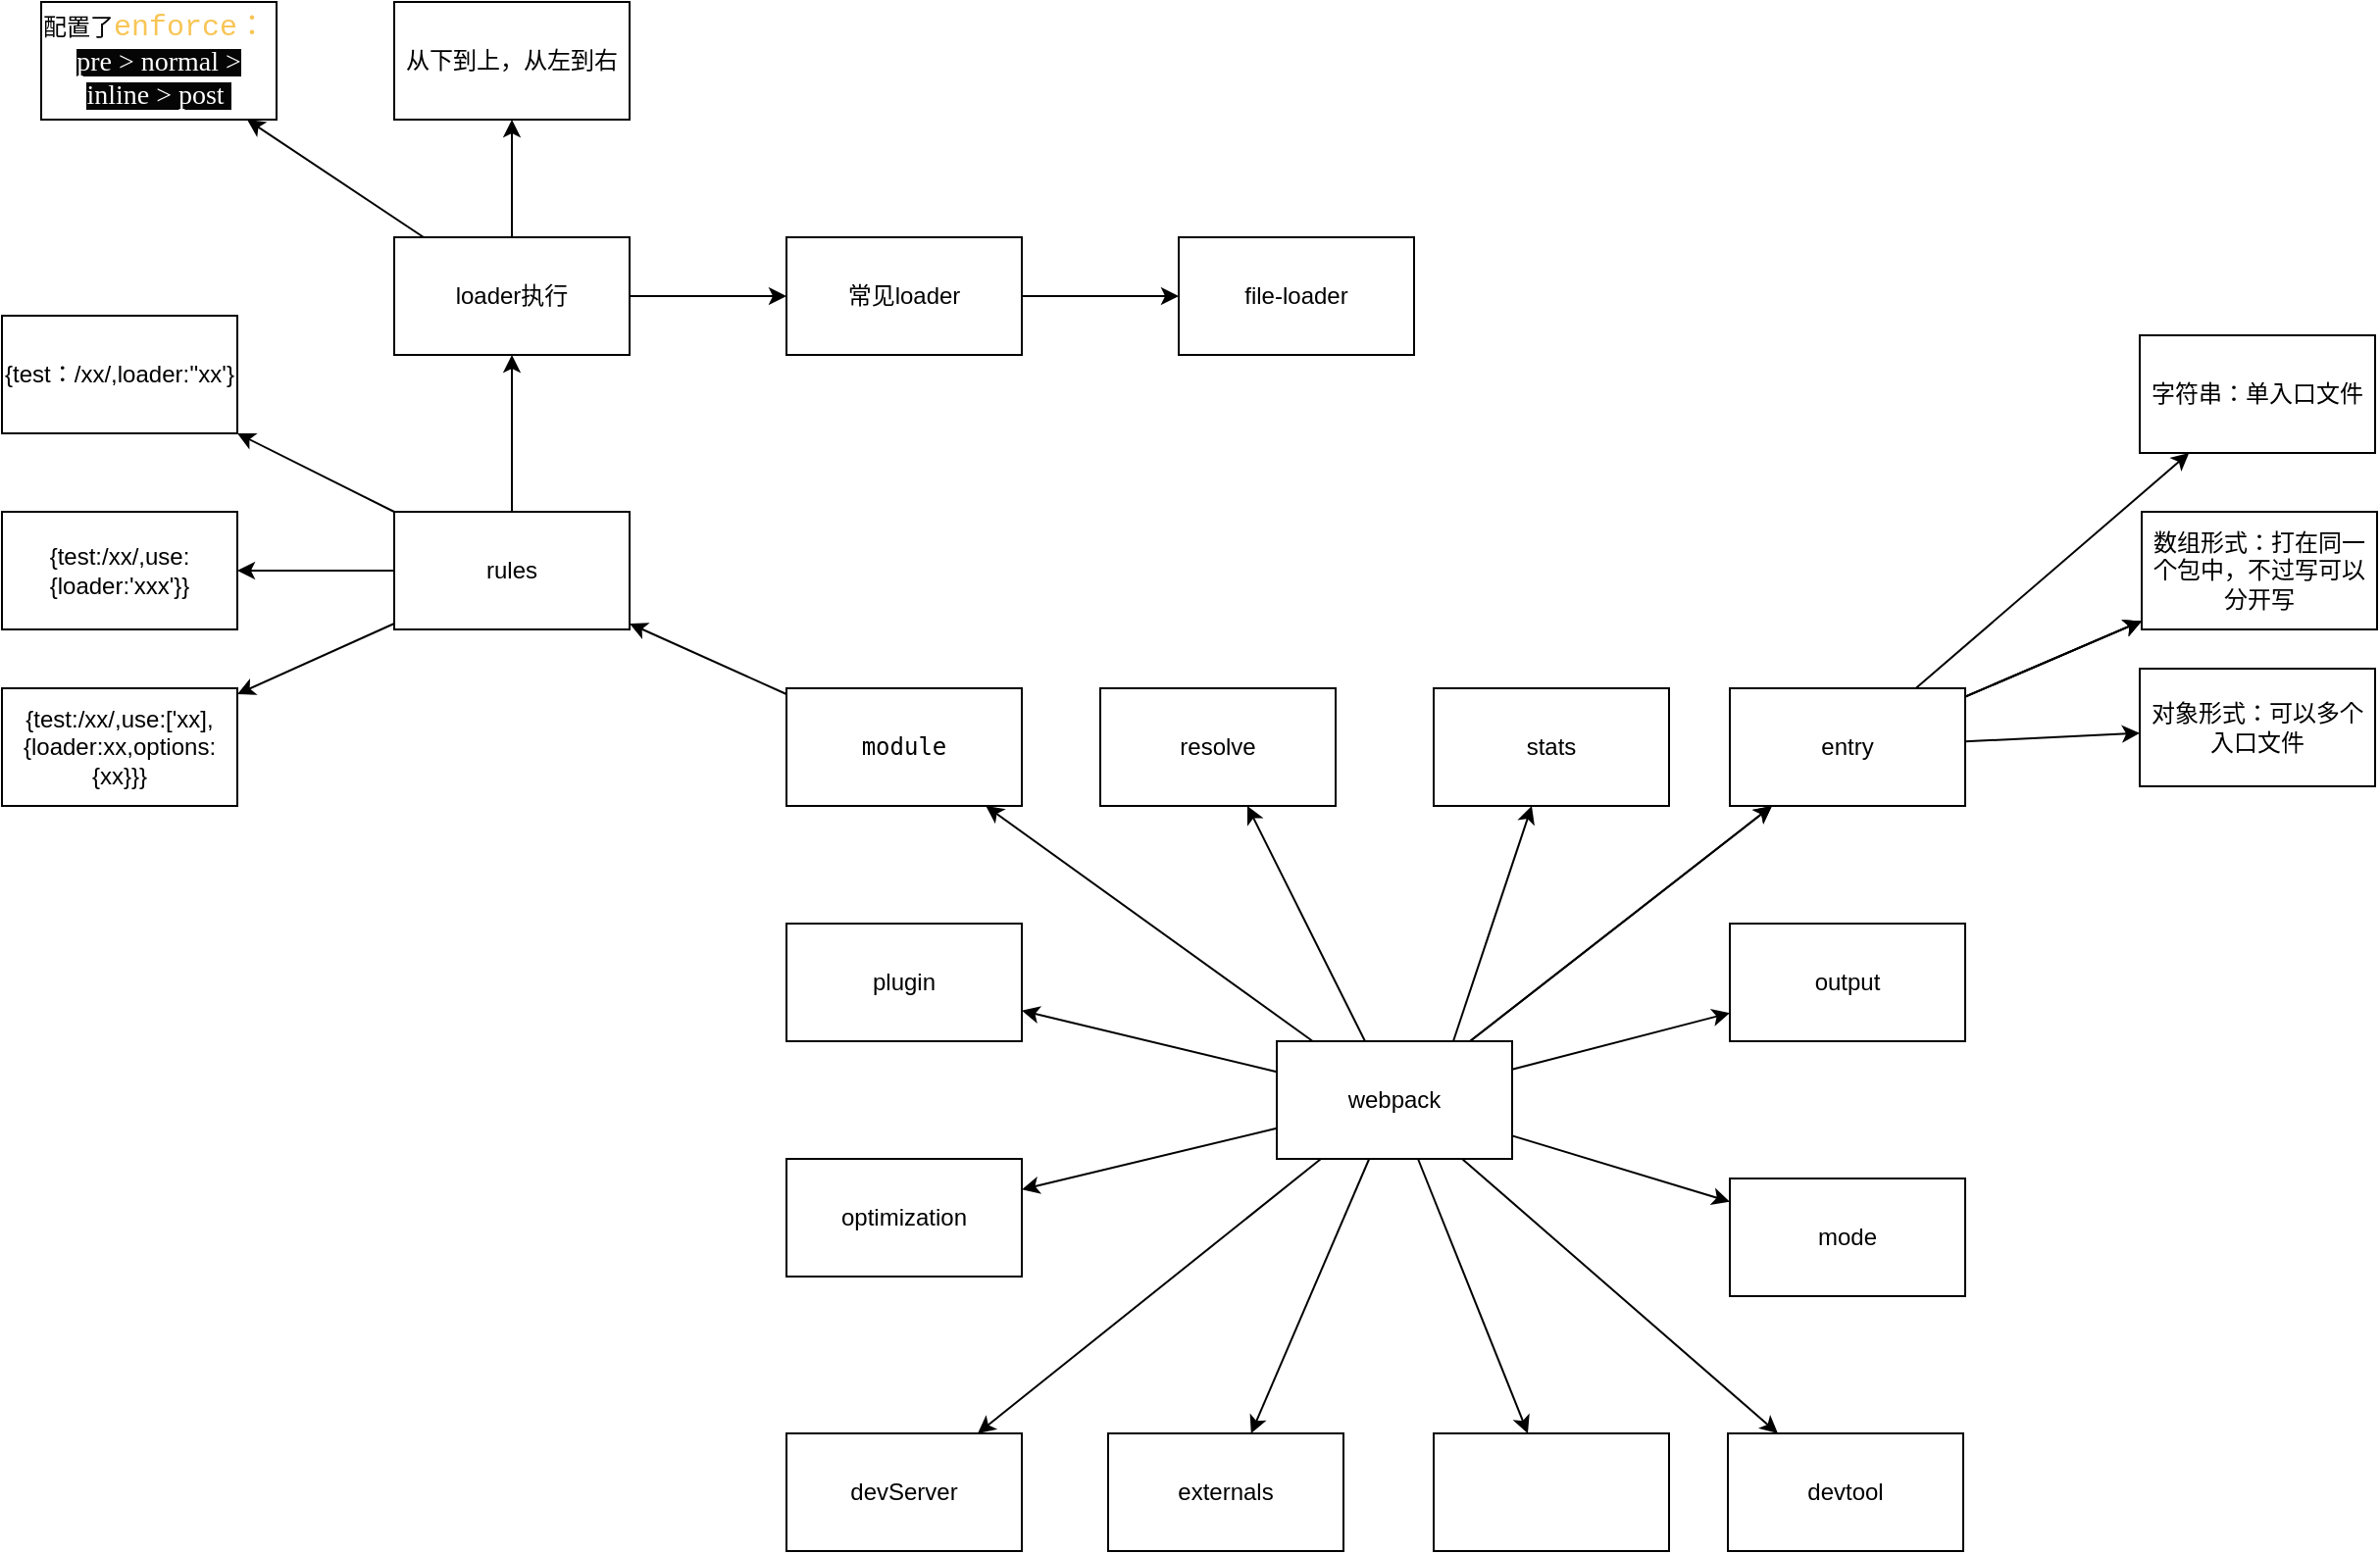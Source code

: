 <mxfile>
    <diagram id="EsiHw4e5EdXbRV0OpbbH" name="第 1 页">
        <mxGraphModel dx="1559" dy="1630" grid="1" gridSize="10" guides="1" tooltips="1" connect="1" arrows="1" fold="1" page="1" pageScale="1" pageWidth="827" pageHeight="1169" math="0" shadow="0">
            <root>
                <mxCell id="0"/>
                <mxCell id="1" parent="0"/>
                <mxCell id="4" value="" style="edgeStyle=none;html=1;" parent="1" source="2" target="3" edge="1">
                    <mxGeometry relative="1" as="geometry"/>
                </mxCell>
                <mxCell id="5" value="" style="edgeStyle=none;html=1;" parent="1" source="2" target="3" edge="1">
                    <mxGeometry relative="1" as="geometry"/>
                </mxCell>
                <mxCell id="7" value="" style="edgeStyle=none;html=1;" parent="1" source="2" target="6" edge="1">
                    <mxGeometry relative="1" as="geometry"/>
                </mxCell>
                <mxCell id="9" value="" style="edgeStyle=none;html=1;" parent="1" source="2" target="8" edge="1">
                    <mxGeometry relative="1" as="geometry"/>
                </mxCell>
                <mxCell id="11" value="" style="edgeStyle=none;html=1;" parent="1" source="2" target="10" edge="1">
                    <mxGeometry relative="1" as="geometry"/>
                </mxCell>
                <mxCell id="13" value="" style="edgeStyle=none;html=1;" parent="1" source="2" target="12" edge="1">
                    <mxGeometry relative="1" as="geometry"/>
                </mxCell>
                <mxCell id="15" value="" style="edgeStyle=none;html=1;" parent="1" source="2" target="14" edge="1">
                    <mxGeometry relative="1" as="geometry"/>
                </mxCell>
                <mxCell id="17" value="" style="edgeStyle=none;html=1;" parent="1" source="2" target="16" edge="1">
                    <mxGeometry relative="1" as="geometry"/>
                </mxCell>
                <mxCell id="19" value="" style="edgeStyle=none;html=1;" parent="1" source="2" target="18" edge="1">
                    <mxGeometry relative="1" as="geometry"/>
                </mxCell>
                <mxCell id="21" value="" style="edgeStyle=none;html=1;" parent="1" source="2" target="20" edge="1">
                    <mxGeometry relative="1" as="geometry"/>
                </mxCell>
                <mxCell id="23" value="" style="edgeStyle=none;html=1;" parent="1" source="2" target="22" edge="1">
                    <mxGeometry relative="1" as="geometry"/>
                </mxCell>
                <mxCell id="33" style="edgeStyle=none;html=1;exitX=0.75;exitY=0;exitDx=0;exitDy=0;" parent="1" source="2" target="34" edge="1">
                    <mxGeometry relative="1" as="geometry">
                        <mxPoint x="480" y="130" as="targetPoint"/>
                    </mxGeometry>
                </mxCell>
                <mxCell id="36" value="" style="edgeStyle=none;html=1;" parent="1" source="2" target="35" edge="1">
                    <mxGeometry relative="1" as="geometry"/>
                </mxCell>
                <mxCell id="2" value="webpack&lt;br&gt;" style="rounded=0;whiteSpace=wrap;html=1;" parent="1" vertex="1">
                    <mxGeometry x="380" y="240" width="120" height="60" as="geometry"/>
                </mxCell>
                <mxCell id="25" value="" style="edgeStyle=none;html=1;" parent="1" source="3" target="24" edge="1">
                    <mxGeometry relative="1" as="geometry"/>
                </mxCell>
                <mxCell id="27" value="" style="edgeStyle=none;html=1;" parent="1" source="3" target="26" edge="1">
                    <mxGeometry relative="1" as="geometry"/>
                </mxCell>
                <mxCell id="29" value="" style="edgeStyle=none;html=1;" parent="1" source="3" target="26" edge="1">
                    <mxGeometry relative="1" as="geometry"/>
                </mxCell>
                <mxCell id="30" value="" style="edgeStyle=none;html=1;" parent="1" source="3" target="26" edge="1">
                    <mxGeometry relative="1" as="geometry"/>
                </mxCell>
                <mxCell id="32" value="" style="edgeStyle=none;html=1;" parent="1" source="3" target="31" edge="1">
                    <mxGeometry relative="1" as="geometry"/>
                </mxCell>
                <mxCell id="3" value="entry&lt;br&gt;" style="whiteSpace=wrap;html=1;rounded=0;" parent="1" vertex="1">
                    <mxGeometry x="611" y="60" width="120" height="60" as="geometry"/>
                </mxCell>
                <mxCell id="6" value="output" style="whiteSpace=wrap;html=1;rounded=0;" parent="1" vertex="1">
                    <mxGeometry x="611" y="180" width="120" height="60" as="geometry"/>
                </mxCell>
                <mxCell id="8" value="mode&lt;br&gt;" style="whiteSpace=wrap;html=1;rounded=0;" parent="1" vertex="1">
                    <mxGeometry x="611" y="310" width="120" height="60" as="geometry"/>
                </mxCell>
                <mxCell id="38" value="" style="edgeStyle=none;html=1;" parent="1" source="10" target="37" edge="1">
                    <mxGeometry relative="1" as="geometry"/>
                </mxCell>
                <mxCell id="10" value="&lt;pre style=&quot;padding: 1.25rem 1.5rem; background: transparent; text-align: left; word-break: normal; overflow-wrap: normal; line-height: 1.4; tab-size: 4; hyphens: none; overflow: auto; border-radius: 6px; z-index: 1; position: relative; margin-top: 0px !important; margin-bottom: 0px !important;&quot; class=&quot;language-js code-copy-added&quot;&gt;module&lt;/pre&gt;" style="whiteSpace=wrap;html=1;rounded=0;" parent="1" vertex="1">
                    <mxGeometry x="130" y="60" width="120" height="60" as="geometry"/>
                </mxCell>
                <mxCell id="12" value="plugin&lt;br&gt;" style="whiteSpace=wrap;html=1;rounded=0;" parent="1" vertex="1">
                    <mxGeometry x="130" y="180" width="120" height="60" as="geometry"/>
                </mxCell>
                <mxCell id="14" value="optimization" style="whiteSpace=wrap;html=1;rounded=0;" parent="1" vertex="1">
                    <mxGeometry x="130" y="300" width="120" height="60" as="geometry"/>
                </mxCell>
                <mxCell id="16" value="devServer" style="whiteSpace=wrap;html=1;rounded=0;" parent="1" vertex="1">
                    <mxGeometry x="130" y="440" width="120" height="60" as="geometry"/>
                </mxCell>
                <mxCell id="18" value="devtool" style="whiteSpace=wrap;html=1;rounded=0;" parent="1" vertex="1">
                    <mxGeometry x="610" y="440" width="120" height="60" as="geometry"/>
                </mxCell>
                <mxCell id="20" value="resolve" style="whiteSpace=wrap;html=1;rounded=0;" parent="1" vertex="1">
                    <mxGeometry x="290" y="60" width="120" height="60" as="geometry"/>
                </mxCell>
                <mxCell id="22" value="externals" style="whiteSpace=wrap;html=1;rounded=0;" parent="1" vertex="1">
                    <mxGeometry x="294" y="440" width="120" height="60" as="geometry"/>
                </mxCell>
                <mxCell id="24" value="字符串：单入口文件" style="whiteSpace=wrap;html=1;rounded=0;" parent="1" vertex="1">
                    <mxGeometry x="820" y="-120" width="120" height="60" as="geometry"/>
                </mxCell>
                <mxCell id="26" value="数组形式：打在同一个包中，不过写可以分开写" style="whiteSpace=wrap;html=1;rounded=0;" parent="1" vertex="1">
                    <mxGeometry x="821" y="-30" width="120" height="60" as="geometry"/>
                </mxCell>
                <mxCell id="31" value="对象形式：可以多个入口文件" style="whiteSpace=wrap;html=1;rounded=0;" parent="1" vertex="1">
                    <mxGeometry x="820" y="50" width="120" height="60" as="geometry"/>
                </mxCell>
                <mxCell id="34" value="stats" style="rounded=0;whiteSpace=wrap;html=1;" parent="1" vertex="1">
                    <mxGeometry x="460" y="60" width="120" height="60" as="geometry"/>
                </mxCell>
                <mxCell id="35" value="" style="whiteSpace=wrap;html=1;rounded=0;" parent="1" vertex="1">
                    <mxGeometry x="460" y="440" width="120" height="60" as="geometry"/>
                </mxCell>
                <mxCell id="40" value="" style="edgeStyle=none;html=1;" parent="1" source="37" target="39" edge="1">
                    <mxGeometry relative="1" as="geometry"/>
                </mxCell>
                <mxCell id="42" value="" style="edgeStyle=none;html=1;" parent="1" source="37" target="41" edge="1">
                    <mxGeometry relative="1" as="geometry"/>
                </mxCell>
                <mxCell id="45" style="edgeStyle=none;html=1;" parent="1" source="37" target="46" edge="1">
                    <mxGeometry relative="1" as="geometry">
                        <mxPoint x="-130" y="70" as="targetPoint"/>
                    </mxGeometry>
                </mxCell>
                <mxCell id="48" value="" style="edgeStyle=none;html=1;" parent="1" source="37" edge="1">
                    <mxGeometry relative="1" as="geometry">
                        <mxPoint x="-10" y="-110" as="targetPoint"/>
                    </mxGeometry>
                </mxCell>
                <mxCell id="37" value="rules" style="whiteSpace=wrap;html=1;rounded=0;" parent="1" vertex="1">
                    <mxGeometry x="-70" y="-30" width="120" height="60" as="geometry"/>
                </mxCell>
                <mxCell id="39" value="{test：/xx/,loader:''xx'}" style="whiteSpace=wrap;html=1;rounded=0;" parent="1" vertex="1">
                    <mxGeometry x="-270" y="-130" width="120" height="60" as="geometry"/>
                </mxCell>
                <mxCell id="41" value="{test:/xx/,use:{loader:'xxx'}}" style="whiteSpace=wrap;html=1;rounded=0;" parent="1" vertex="1">
                    <mxGeometry x="-270" y="-30" width="120" height="60" as="geometry"/>
                </mxCell>
                <mxCell id="46" value="{test:/xx/,use:['xx],{loader:xx,options:{xx}}}" style="rounded=0;whiteSpace=wrap;html=1;" parent="1" vertex="1">
                    <mxGeometry x="-270" y="60" width="120" height="60" as="geometry"/>
                </mxCell>
                <mxCell id="51" value="" style="edgeStyle=none;html=1;" parent="1" source="49" target="50" edge="1">
                    <mxGeometry relative="1" as="geometry"/>
                </mxCell>
                <mxCell id="52" style="edgeStyle=none;html=1;" parent="1" source="49" target="53" edge="1">
                    <mxGeometry relative="1" as="geometry">
                        <mxPoint x="-170" y="-240" as="targetPoint"/>
                    </mxGeometry>
                </mxCell>
                <mxCell id="55" value="" style="edgeStyle=none;html=1;" edge="1" parent="1" source="49" target="54">
                    <mxGeometry relative="1" as="geometry"/>
                </mxCell>
                <mxCell id="49" value="loader执行" style="rounded=0;whiteSpace=wrap;html=1;" parent="1" vertex="1">
                    <mxGeometry x="-70" y="-170" width="120" height="60" as="geometry"/>
                </mxCell>
                <mxCell id="50" value="从下到上，从左到右" style="whiteSpace=wrap;html=1;rounded=0;" parent="1" vertex="1">
                    <mxGeometry x="-70" y="-290" width="120" height="60" as="geometry"/>
                </mxCell>
                <mxCell id="53" value="&lt;div style=&quot;text-align: left;&quot;&gt;&lt;span style=&quot;background-color: initial;&quot;&gt;配置了&lt;font face=&quot;source-code-pro, Menlo, Monaco, Consolas, Courier New, monospace&quot; color=&quot;#f8c555&quot;&gt;&lt;span style=&quot;font-size: 15px;&quot;&gt;enforce：&lt;/span&gt;&lt;/font&gt;&lt;/span&gt;&lt;/div&gt;&lt;span style=&quot;font-family: topWebfont, 方正新书宋简体, 方正书宋_GBK; text-align: left; background-color: rgb(5, 5, 5);&quot;&gt;&lt;font color=&quot;#ffffff&quot; style=&quot;font-size: 14px;&quot;&gt;pre &amp;gt; normal &amp;gt; inline &amp;gt; post&amp;nbsp;&lt;/font&gt;&lt;/span&gt;" style="rounded=0;whiteSpace=wrap;html=1;" parent="1" vertex="1">
                    <mxGeometry x="-250" y="-290" width="120" height="60" as="geometry"/>
                </mxCell>
                <mxCell id="57" value="" style="edgeStyle=none;html=1;" edge="1" parent="1" source="54" target="56">
                    <mxGeometry relative="1" as="geometry"/>
                </mxCell>
                <mxCell id="54" value="常见loader" style="whiteSpace=wrap;html=1;rounded=0;" vertex="1" parent="1">
                    <mxGeometry x="130" y="-170" width="120" height="60" as="geometry"/>
                </mxCell>
                <mxCell id="56" value="file-loader" style="whiteSpace=wrap;html=1;rounded=0;" vertex="1" parent="1">
                    <mxGeometry x="330" y="-170" width="120" height="60" as="geometry"/>
                </mxCell>
            </root>
        </mxGraphModel>
    </diagram>
</mxfile>